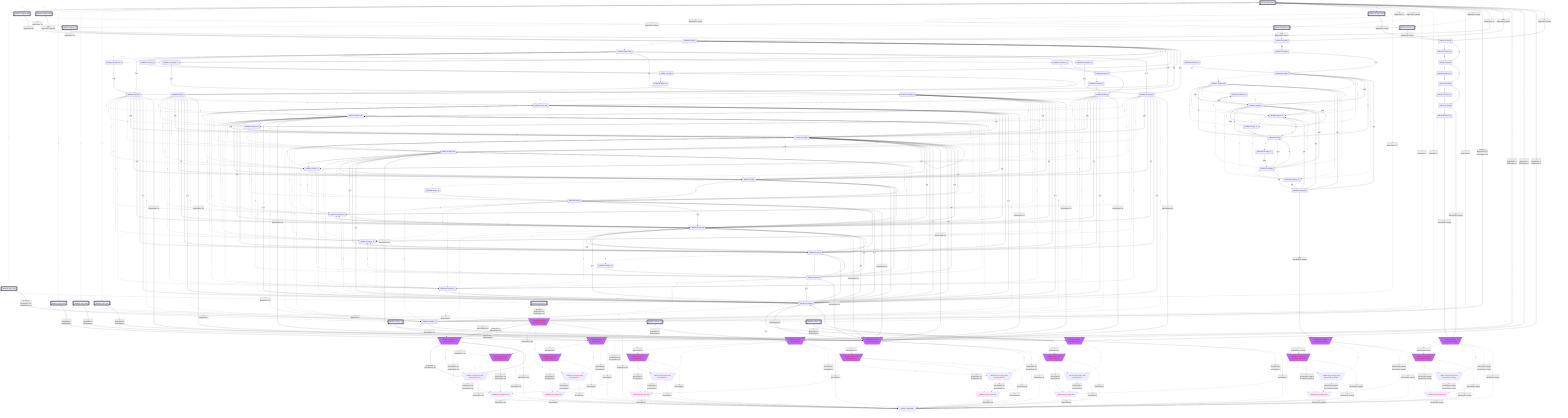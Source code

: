 flowchart
classDef c0001 color:#FF0000;
classDef c0010 stroke-dasharray: 10 10;
classDef c0011 stroke-dasharray: 10 10,color:#FF0000;
classDef c0100 fill:#BB66EE;
classDef c0101 fill:#BB66EE,color:#FF0000;
classDef c0110 fill:#BB66EE,stroke-dasharray: 10 10;
classDef c0111 fill:#BB66EE,stroke-dasharray: 10 10,color:#FF0000;
classDef c1000 stroke:#333,stroke-width:4px;
classDef c1001 stroke:#333,stroke-width:4px,color:#FF0000;
classDef c1010 stroke:#333,stroke-width:4px,stroke-dasharray: 10 10;
classDef c1011 stroke:#333,stroke-width:4px,stroke-dasharray: 10 10,color:#FF0000;
classDef c1100 stroke:#333,stroke-width:4px,fill:#BB66EE;
classDef c1101 stroke:#333,stroke-width:4px,fill:#BB66EE,color:#FF0000;
classDef c1110 stroke:#333,stroke-width:4px,fill:#BB66EE,stroke-dasharray: 10 10;
classDef c1111 stroke:#333,stroke-width:4px,fill:#BB66EE,stroke-dasharray: 10 10,color:#FF0000;
eNFA0_0_29068113[["εNFA0-0 wholeStart"]]
class eNFA0_0_29068113 c1000;
eNFA1_3_5706947[["εNFA1-3 regex start"]]
class eNFA1_3_5706947 c1000;
eNFA2_20_60286428[["εNFA2-20 regex start"]]
class eNFA2_20_60286428 c1000;
eNFA3_16_51362525[["εNFA3-16 regex start"]]
class eNFA3_16_51362525 c1000;
eNFA4_2_59609549[["εNFA4-2 regex start"]]
class eNFA4_2_59609549 c1000;
eNFA5_2_66723899[["εNFA5-2 regex start"]]
class eNFA5_2_66723899 c1000;
eNFA6_2_63644184[["εNFA6-2 regex start"]]
class eNFA6_2_63644184 c1000;
eNFA7_10_35926749[["εNFA7-10 regex start"]]
class eNFA7_10_35926749 c1000;
eNFA1_0_62777276[["εNFA1-0 scope{1, 1}"]]
class eNFA1_0_62777276 c1000;
eNFA2_0_51794604[["εNFA2-0 char{1, 1}"]]
class eNFA2_0_51794604 c1000;
eNFA3_0_52220065[["εNFA3-0 scope{2, 2}"]]
class eNFA3_0_52220065 c1000;
eNFA4_0_25096167[["εNFA4-0 char{1, 1}"]]
class eNFA4_0_25096167 c1000;
eNFA5_0_37914048[["εNFA5-0 char{1, 1}"]]
class eNFA5_0_37914048 c1000;
eNFA6_0_48623467[["εNFA6-0 char{1, 1}"]]
class eNFA6_0_48623467 c1000;
eNFA7_0_50139688[["εNFA7-0 char{1, 1}"]]
class eNFA7_0_50139688 c1000;
eNFA1_1_56353385[\"εNFA1-1 scope[1]
AcceptToken 'Vn'"/]
class eNFA1_1_56353385 c0111;
eNFA2_1_65952567[["εNFA2-1 char[1]"]]
eNFA3_1_56702192[["εNFA3-1 scope[1]"]]
eNFA4_1_24538918[\"εNFA4-1 char[1]
AcceptToken ':'"/]
class eNFA4_1_24538918 c0111;
eNFA5_1_5682118[\"εNFA5-1 char[1]
AcceptToken ';'"/]
class eNFA5_1_5682118 c0111;
eNFA6_1_34958023[\"εNFA6-1 char[1]
AcceptToken '|'"/]
class eNFA6_1_34958023 c0111;
eNFA7_1_29474811[["εNFA7-1 char[1]"]]
eNFA1_2_6261487[\"εNFA1-2 scope{0, ∞}
AcceptToken 'Vn'"/]
class eNFA1_2_6261487 c0111;
eNFA1_4_37418419[\"εNFA1-4 regex end
AcceptToken 'Vn'"/]
class eNFA1_4_37418419 c0111;
eNFA1_5_28124577[\"εNFA1-5 post-regex start
AcceptToken 'Vn'"/]
class eNFA1_5_28124577 c0011;
eNFA1_6_64539275[\"εNFA1-6 post-regex end"/]
class eNFA1_6_64539275 c0011;
eNFA0_1_62873893[\"εNFA0-1 wholeEnd"/]
eNFA2_4_1221454[["εNFA2-4 regex start"]]
eNFA2_2_31828964[["εNFA2-2 scope{1, 1}"]]
eNFA2_6_10993092[["εNFA2-6 char{1, 1}"]]
eNFA2_10_18025225[["εNFA2-10 scope{1, 1}"]]
eNFA2_12_28009298[["εNFA2-12 char{1, 1}"]]
eNFA2_16_50757098[["εNFA2-16 scope{1, 1}"]]
eNFA2_3_7445666[["εNFA2-3 scope[1]"]]
eNFA2_7_42919078[["εNFA2-7 char[1]"]]
eNFA2_11_26604065[["εNFA2-11 scope[1]"]]
eNFA2_13_53893327[["εNFA2-13 char[1]"]]
eNFA2_17_66228075[["εNFA2-17 scope[1]"]]
eNFA3_2_12301139[["εNFA3-2 scope[2]"]]
eNFA4_3_19523678[\"εNFA4-3 regex end
AcceptToken ':'"/]
class eNFA4_3_19523678 c0111;
eNFA4_4_41495374[\"εNFA4-4 post-regex start
AcceptToken ':'"/]
class eNFA4_4_41495374 c0011;
eNFA4_5_28994132[\"εNFA4-5 post-regex end"/]
class eNFA4_5_28994132 c0011;
eNFA5_3_51139063[\"εNFA5-3 regex end
AcceptToken ';'"/]
class eNFA5_3_51139063 c0111;
eNFA5_4_57598390[\"εNFA5-4 post-regex start
AcceptToken ';'"/]
class eNFA5_4_57598390 c0011;
eNFA5_5_59181771[\"εNFA5-5 post-regex end"/]
class eNFA5_5_59181771 c0011;
eNFA6_3_46186755[\"εNFA6-3 regex end
AcceptToken '|'"/]
class eNFA6_3_46186755 c0111;
eNFA6_4_13027616[\"εNFA6-4 post-regex start
AcceptToken '|'"/]
class eNFA6_4_13027616 c0011;
eNFA6_5_59620600[\"εNFA6-5 post-regex end"/]
class eNFA6_5_59620600 c0011;
eNFA7_2_38649495[["εNFA7-2 char{1, 1}"]]
eNFA7_3_56868170[["εNFA7-3 char[1]"]]
eNFA2_5_38109998[["εNFA2-5 regex end"]]
eNFA2_4_13401558[["εNFA2-4 regex start"]]
eNFA2_2_11784443[["εNFA2-2 scope{1, 1}"]]
eNFA2_6_53505165[["εNFA2-6 char{1, 1}"]]
eNFA2_10_38951129[["εNFA2-10 scope{1, 1}"]]
eNFA2_12_15015849[["εNFA2-12 char{1, 1}"]]
eNFA2_16_924914[["εNFA2-16 scope{1, 1}"]]
eNFA2_5_8324231[["εNFA2-5 regex end"]]
eNFA2_3_62661638[["εNFA2-3 scope[1]"]]
eNFA2_7_2367688[["εNFA2-7 char[1]"]]
eNFA2_11_42427912[["εNFA2-11 scope[1]"]]
eNFA2_13_57565064[["εNFA2-13 char[1]"]]
eNFA2_17_14108834[["εNFA2-17 scope[1]"]]
eNFA2_18_12788897[["εNFA2-18 char{1, 1}"]]
eNFA2_19_63498254[\"εNFA2-19 char[1]
AcceptToken 'Vt'"/]
class eNFA2_19_63498254 c0111;
eNFA2_8_50727390[["εNFA2-8 char{1, 1}"]]
eNFA2_9_7809215[["εNFA2-9 char[1]"]]
eNFA2_14_15277900[["εNFA2-14 char{1, 1}"]]
eNFA2_15_3174077[["εNFA2-15 char[1]"]]
eNFA3_3_43601387[["εNFA3-3 scope{1, 1}"]]
eNFA3_4_55773684[["εNFA3-4 scope[1]"]]
eNFA7_4_42051488[["εNFA7-4 char{1, 1}"]]
eNFA7_5_3283372[["εNFA7-5 char[1]"]]
eNFA2_8_21309199[["εNFA2-8 char{1, 1}"]]
eNFA2_9_1964925[["εNFA2-9 char[1]"]]
eNFA2_14_48323534[["εNFA2-14 char{1, 1}"]]
eNFA2_15_17684330[["εNFA2-15 char[1]"]]
eNFA2_21_34613376[\"εNFA2-21 regex end
AcceptToken 'Vt'"/]
class eNFA2_21_34613376 c0111;
eNFA2_22_43084931[\"εNFA2-22 post-regex start
AcceptToken 'Vt'"/]
class eNFA2_22_43084931 c0011;
eNFA2_23_24941249[\"εNFA2-23 post-regex end"/]
class eNFA2_23_24941249 c0011;
eNFA3_7_43982564[["εNFA3-7 regex start"]]
eNFA3_5_5817914[["εNFA3-5 scope{1, 1}"]]
eNFA3_9_60298758[["εNFA3-9 char{1, 1}"]]
eNFA3_8_52361234[["εNFA3-8 regex end"]]
eNFA3_6_47991212[["εNFA3-6 scope[1]"]]
eNFA3_10_64626598[["εNFA3-10 char[1]"]]
eNFA3_13_32201111[["εNFA3-13 scope{2, 2}"]]
eNFA3_14_40557681[["εNFA3-14 scope[1]"]]
eNFA7_6_29550354[["εNFA7-6 char{1, 1}"]]
eNFA7_7_263076[["εNFA7-7 char[1]"]]
eNFA3_11_44768473[["εNFA3-11 scope{1, 1}"]]
eNFA3_12_59870648[["εNFA3-12 scope[1]"]]
eNFA3_15_218537[\"εNFA3-15 scope[2]
AcceptToken 'pattern'"/]
class eNFA3_15_218537 c0111;
eNFA7_8_63946711[["εNFA7-8 char{1, 1}"]]
eNFA7_9_48604010[\"εNFA7-9 char[1]
AcceptToken 'empty'"/]
class eNFA7_9_48604010 c0111;
eNFA3_17_1966838[\"εNFA3-17 regex end
AcceptToken 'pattern'"/]
class eNFA3_17_1966838 c0111;
eNFA3_18_17701543[\"εNFA3-18 post-regex start
AcceptToken 'pattern'"/]
class eNFA3_18_17701543 c0011;
eNFA3_19_23144649[\"εNFA3-19 post-regex end"/]
class eNFA3_19_23144649 c0011;
eNFA7_11_34782913[\"εNFA7-11 regex end
AcceptToken 'empty'"/]
class eNFA7_11_34782913 c0111;
eNFA7_12_44610765[\"εNFA7-12 post-regex start
AcceptToken 'empty'"/]
class eNFA7_12_44610765 c0011;
eNFA7_13_6975252[\"εNFA7-13 post-regex end"/]
class eNFA7_13_6975252 c0011;
eNFA0_0_29068113 -.->|"ε"|eNFA1_3_5706947
eNFA0_0_29068113 -.->|"ε"|eNFA2_20_60286428
eNFA0_0_29068113 -.->|"ε"|eNFA3_16_51362525
eNFA0_0_29068113 -.->|"ε"|eNFA4_2_59609549
eNFA0_0_29068113 -.->|"ε"|eNFA5_2_66723899
eNFA0_0_29068113 -.->|"ε"|eNFA6_2_63644184
eNFA0_0_29068113 -.->|"ε"|eNFA7_10_35926749
eNFA0_0_29068113 -.->|"ε
BeginToken 'Vn'"|eNFA1_0_62777276
eNFA0_0_29068113 -.->|"ε
BeginToken 'Vt'"|eNFA2_0_51794604
eNFA0_0_29068113 -.->|"ε
BeginToken 'pattern'"|eNFA3_0_52220065
eNFA0_0_29068113 -.->|"ε
BeginToken ':'"|eNFA4_0_25096167
eNFA0_0_29068113 -.->|"ε
BeginToken ';'"|eNFA5_0_37914048
eNFA0_0_29068113 -.->|"ε
BeginToken '|'"|eNFA6_0_48623467
eNFA0_0_29068113 -.->|"ε
BeginToken 'empty'"|eNFA7_0_50139688
eNFA0_0_29068113 -->|"[a-zA-Z_]
BeginToken 'Vn'
ExtendToken 'Vn'"|eNFA1_1_56353385
eNFA0_0_29068113 -->|"'
BeginToken 'Vt'"|eNFA2_1_65952567
eNFA0_0_29068113 -->|"[%]
BeginToken 'pattern'"|eNFA3_1_56702192
eNFA0_0_29068113 -->|":
BeginToken ':'
ExtendToken ':'"|eNFA4_1_24538918
eNFA0_0_29068113 -->|";
BeginToken ';'
ExtendToken ';'"|eNFA5_1_5682118
eNFA0_0_29068113 -->|"|
BeginToken '|'
ExtendToken '|'"|eNFA6_1_34958023
eNFA0_0_29068113 -->|"e
BeginToken 'empty'"|eNFA7_1_29474811
eNFA1_3_5706947 -.->|"ε
BeginToken 'Vn'"|eNFA1_0_62777276
eNFA1_3_5706947 -->|"[a-zA-Z_]
BeginToken 'Vn'
ExtendToken 'Vn'"|eNFA1_1_56353385
eNFA2_20_60286428 -.->|"ε
BeginToken 'Vt'"|eNFA2_0_51794604
eNFA2_20_60286428 -->|"'
BeginToken 'Vt'"|eNFA2_1_65952567
eNFA3_16_51362525 -.->|"ε
BeginToken 'pattern'"|eNFA3_0_52220065
eNFA3_16_51362525 -->|"[%]
BeginToken 'pattern'"|eNFA3_1_56702192
eNFA4_2_59609549 -.->|"ε
BeginToken ':'"|eNFA4_0_25096167
eNFA4_2_59609549 -->|":
BeginToken ':'
ExtendToken ':'"|eNFA4_1_24538918
eNFA5_2_66723899 -.->|"ε
BeginToken ';'"|eNFA5_0_37914048
eNFA5_2_66723899 -->|";
BeginToken ';'
ExtendToken ';'"|eNFA5_1_5682118
eNFA6_2_63644184 -.->|"ε
BeginToken '|'"|eNFA6_0_48623467
eNFA6_2_63644184 -->|"|
BeginToken '|'
ExtendToken '|'"|eNFA6_1_34958023
eNFA7_10_35926749 -.->|"ε
BeginToken 'empty'"|eNFA7_0_50139688
eNFA7_10_35926749 -->|"e
BeginToken 'empty'"|eNFA7_1_29474811
eNFA1_0_62777276 -->|"[a-zA-Z_]
BeginToken 'Vn'
ExtendToken 'Vn'"|eNFA1_1_56353385
eNFA2_0_51794604 -->|"'
BeginToken 'Vt'"|eNFA2_1_65952567
eNFA3_0_52220065 -->|"[%]
BeginToken 'pattern'"|eNFA3_1_56702192
eNFA4_0_25096167 -->|":
BeginToken ':'
ExtendToken ':'"|eNFA4_1_24538918
eNFA5_0_37914048 -->|";
BeginToken ';'
ExtendToken ';'"|eNFA5_1_5682118
eNFA6_0_48623467 -->|"|
BeginToken '|'
ExtendToken '|'"|eNFA6_1_34958023
eNFA7_0_50139688 -->|"e
BeginToken 'empty'"|eNFA7_1_29474811
eNFA1_1_56353385 -.->|"ε
ExtendToken 'Vn'"|eNFA1_2_6261487
eNFA1_1_56353385 -->|"[a-zA-Z0-9_]
ExtendToken 'Vn'"|eNFA1_2_6261487
eNFA1_1_56353385 -.->|"ε
ExtendToken 'Vn'"|eNFA1_4_37418419
eNFA1_1_56353385 -.->|"ε"|eNFA1_5_28124577
eNFA1_1_56353385 -.->|"ε
CheckToken 'Vn'
AcceptToken 'Vn'"|eNFA1_6_64539275
eNFA1_1_56353385 -.->|"ε
CheckToken 'Vn'"|eNFA0_1_62873893
eNFA2_1_65952567 -.->|"ε"|eNFA2_4_1221454
eNFA2_1_65952567 -.->|"ε"|eNFA2_2_31828964
eNFA2_1_65952567 -.->|"ε"|eNFA2_6_10993092
eNFA2_1_65952567 -.->|"ε"|eNFA2_10_18025225
eNFA2_1_65952567 -.->|"ε"|eNFA2_12_28009298
eNFA2_1_65952567 -.->|"ε"|eNFA2_16_50757098
eNFA2_1_65952567 -->|"[#32;-&]"|eNFA2_3_7445666
eNFA2_1_65952567 -->|"#92;"|eNFA2_7_42919078
eNFA2_1_65952567 -->|"[(-[]"|eNFA2_11_26604065
eNFA2_1_65952567 -->|"#92;"|eNFA2_13_53893327
eNFA2_1_65952567 -->|"[]-~]"|eNFA2_17_66228075
eNFA3_1_56702192 -->|"[%]"|eNFA3_2_12301139
eNFA4_1_24538918 -.->|"ε
ExtendToken ':'"|eNFA4_3_19523678
eNFA4_1_24538918 -.->|"ε"|eNFA4_4_41495374
eNFA4_1_24538918 -.->|"ε
CheckToken ':'
AcceptToken ':'"|eNFA4_5_28994132
eNFA4_1_24538918 -.->|"ε
CheckToken ':'"|eNFA0_1_62873893
eNFA5_1_5682118 -.->|"ε
ExtendToken ';'"|eNFA5_3_51139063
eNFA5_1_5682118 -.->|"ε"|eNFA5_4_57598390
eNFA5_1_5682118 -.->|"ε
CheckToken ';'
AcceptToken ';'"|eNFA5_5_59181771
eNFA5_1_5682118 -.->|"ε
CheckToken ';'"|eNFA0_1_62873893
eNFA6_1_34958023 -.->|"ε
ExtendToken '|'"|eNFA6_3_46186755
eNFA6_1_34958023 -.->|"ε"|eNFA6_4_13027616
eNFA6_1_34958023 -.->|"ε
CheckToken '|'
AcceptToken '|'"|eNFA6_5_59620600
eNFA6_1_34958023 -.->|"ε
CheckToken '|'"|eNFA0_1_62873893
eNFA7_1_29474811 -.->|"ε"|eNFA7_2_38649495
eNFA7_1_29474811 -->|"m"|eNFA7_3_56868170
eNFA1_2_6261487 -->|"[a-zA-Z0-9_]
ExtendToken 'Vn'"|eNFA1_2_6261487
eNFA1_2_6261487 -.->|"ε
ExtendToken 'Vn'"|eNFA1_4_37418419
eNFA1_2_6261487 -.->|"ε"|eNFA1_5_28124577
eNFA1_2_6261487 -.->|"ε
CheckToken 'Vn'
AcceptToken 'Vn'"|eNFA1_6_64539275
eNFA1_2_6261487 -.->|"ε
CheckToken 'Vn'"|eNFA0_1_62873893
eNFA1_4_37418419 -.->|"ε"|eNFA1_5_28124577
eNFA1_4_37418419 -.->|"ε
CheckToken 'Vn'
AcceptToken 'Vn'"|eNFA1_6_64539275
eNFA1_4_37418419 -.->|"ε
CheckToken 'Vn'"|eNFA0_1_62873893
eNFA1_5_28124577 -.->|"ε
CheckToken 'Vn'
AcceptToken 'Vn'"|eNFA1_6_64539275
eNFA1_5_28124577 -.->|"ε
CheckToken 'Vn'"|eNFA0_1_62873893
eNFA1_6_64539275 -.->|"ε
CheckToken 'Vn'"|eNFA0_1_62873893
eNFA2_4_1221454 -.->|"ε"|eNFA2_2_31828964
eNFA2_4_1221454 -.->|"ε"|eNFA2_6_10993092
eNFA2_4_1221454 -.->|"ε"|eNFA2_10_18025225
eNFA2_4_1221454 -.->|"ε"|eNFA2_12_28009298
eNFA2_4_1221454 -.->|"ε"|eNFA2_16_50757098
eNFA2_4_1221454 -->|"[#32;-&]"|eNFA2_3_7445666
eNFA2_4_1221454 -->|"#92;"|eNFA2_7_42919078
eNFA2_4_1221454 -->|"[(-[]"|eNFA2_11_26604065
eNFA2_4_1221454 -->|"#92;"|eNFA2_13_53893327
eNFA2_4_1221454 -->|"[]-~]"|eNFA2_17_66228075
eNFA2_2_31828964 -->|"[#32;-&]"|eNFA2_3_7445666
eNFA2_6_10993092 -->|"#92;"|eNFA2_7_42919078
eNFA2_10_18025225 -->|"[(-[]"|eNFA2_11_26604065
eNFA2_12_28009298 -->|"#92;"|eNFA2_13_53893327
eNFA2_16_50757098 -->|"[]-~]"|eNFA2_17_66228075
eNFA2_3_7445666 -.->|"ε"|eNFA2_5_38109998
eNFA2_3_7445666 -.->|"ε"|eNFA2_4_13401558
eNFA2_3_7445666 -.->|"ε"|eNFA2_2_11784443
eNFA2_3_7445666 -.->|"ε"|eNFA2_6_53505165
eNFA2_3_7445666 -.->|"ε"|eNFA2_10_38951129
eNFA2_3_7445666 -.->|"ε"|eNFA2_12_15015849
eNFA2_3_7445666 -.->|"ε"|eNFA2_16_924914
eNFA2_3_7445666 -.->|"ε"|eNFA2_5_8324231
eNFA2_3_7445666 -->|"[#32;-&]"|eNFA2_3_62661638
eNFA2_3_7445666 -->|"#92;"|eNFA2_7_2367688
eNFA2_3_7445666 -->|"[(-[]"|eNFA2_11_42427912
eNFA2_3_7445666 -->|"#92;"|eNFA2_13_57565064
eNFA2_3_7445666 -->|"[]-~]"|eNFA2_17_14108834
eNFA2_3_7445666 -.->|"ε"|eNFA2_18_12788897
eNFA2_3_7445666 -->|"'
ExtendToken 'Vt'"|eNFA2_19_63498254
eNFA2_7_42919078 -.->|"ε"|eNFA2_8_50727390
eNFA2_7_42919078 -->|"'"|eNFA2_9_7809215
eNFA2_11_26604065 -.->|"ε"|eNFA2_5_38109998
eNFA2_11_26604065 -.->|"ε"|eNFA2_4_13401558
eNFA2_11_26604065 -.->|"ε"|eNFA2_2_11784443
eNFA2_11_26604065 -.->|"ε"|eNFA2_6_53505165
eNFA2_11_26604065 -.->|"ε"|eNFA2_10_38951129
eNFA2_11_26604065 -.->|"ε"|eNFA2_12_15015849
eNFA2_11_26604065 -.->|"ε"|eNFA2_16_924914
eNFA2_11_26604065 -.->|"ε"|eNFA2_5_8324231
eNFA2_11_26604065 -->|"[#32;-&]"|eNFA2_3_62661638
eNFA2_11_26604065 -->|"#92;"|eNFA2_7_2367688
eNFA2_11_26604065 -->|"[(-[]"|eNFA2_11_42427912
eNFA2_11_26604065 -->|"#92;"|eNFA2_13_57565064
eNFA2_11_26604065 -->|"[]-~]"|eNFA2_17_14108834
eNFA2_11_26604065 -.->|"ε"|eNFA2_18_12788897
eNFA2_11_26604065 -->|"'
ExtendToken 'Vt'"|eNFA2_19_63498254
eNFA2_13_53893327 -.->|"ε"|eNFA2_14_15277900
eNFA2_13_53893327 -->|"#92;"|eNFA2_15_3174077
eNFA2_17_66228075 -.->|"ε"|eNFA2_5_38109998
eNFA2_17_66228075 -.->|"ε"|eNFA2_4_13401558
eNFA2_17_66228075 -.->|"ε"|eNFA2_2_11784443
eNFA2_17_66228075 -.->|"ε"|eNFA2_6_53505165
eNFA2_17_66228075 -.->|"ε"|eNFA2_10_38951129
eNFA2_17_66228075 -.->|"ε"|eNFA2_12_15015849
eNFA2_17_66228075 -.->|"ε"|eNFA2_16_924914
eNFA2_17_66228075 -.->|"ε"|eNFA2_5_8324231
eNFA2_17_66228075 -->|"[#32;-&]"|eNFA2_3_62661638
eNFA2_17_66228075 -->|"#92;"|eNFA2_7_2367688
eNFA2_17_66228075 -->|"[(-[]"|eNFA2_11_42427912
eNFA2_17_66228075 -->|"#92;"|eNFA2_13_57565064
eNFA2_17_66228075 -->|"[]-~]"|eNFA2_17_14108834
eNFA2_17_66228075 -.->|"ε"|eNFA2_18_12788897
eNFA2_17_66228075 -->|"'
ExtendToken 'Vt'"|eNFA2_19_63498254
eNFA3_2_12301139 -.->|"ε"|eNFA3_3_43601387
eNFA3_2_12301139 -->|"[#32;-~]"|eNFA3_4_55773684
eNFA4_3_19523678 -.->|"ε"|eNFA4_4_41495374
eNFA4_3_19523678 -.->|"ε
CheckToken ':'
AcceptToken ':'"|eNFA4_5_28994132
eNFA4_3_19523678 -.->|"ε
CheckToken ':'"|eNFA0_1_62873893
eNFA4_4_41495374 -.->|"ε
CheckToken ':'
AcceptToken ':'"|eNFA4_5_28994132
eNFA4_4_41495374 -.->|"ε
CheckToken ':'"|eNFA0_1_62873893
eNFA4_5_28994132 -.->|"ε
CheckToken ':'"|eNFA0_1_62873893
eNFA5_3_51139063 -.->|"ε"|eNFA5_4_57598390
eNFA5_3_51139063 -.->|"ε
CheckToken ';'
AcceptToken ';'"|eNFA5_5_59181771
eNFA5_3_51139063 -.->|"ε
CheckToken ';'"|eNFA0_1_62873893
eNFA5_4_57598390 -.->|"ε
CheckToken ';'
AcceptToken ';'"|eNFA5_5_59181771
eNFA5_4_57598390 -.->|"ε
CheckToken ';'"|eNFA0_1_62873893
eNFA5_5_59181771 -.->|"ε
CheckToken ';'"|eNFA0_1_62873893
eNFA6_3_46186755 -.->|"ε"|eNFA6_4_13027616
eNFA6_3_46186755 -.->|"ε
CheckToken '|'
AcceptToken '|'"|eNFA6_5_59620600
eNFA6_3_46186755 -.->|"ε
CheckToken '|'"|eNFA0_1_62873893
eNFA6_4_13027616 -.->|"ε
CheckToken '|'
AcceptToken '|'"|eNFA6_5_59620600
eNFA6_4_13027616 -.->|"ε
CheckToken '|'"|eNFA0_1_62873893
eNFA6_5_59620600 -.->|"ε
CheckToken '|'"|eNFA0_1_62873893
eNFA7_2_38649495 -->|"m"|eNFA7_3_56868170
eNFA7_3_56868170 -.->|"ε"|eNFA7_4_42051488
eNFA7_3_56868170 -->|"p"|eNFA7_5_3283372
eNFA2_5_38109998 -.->|"ε"|eNFA2_4_13401558
eNFA2_5_38109998 -.->|"ε"|eNFA2_2_11784443
eNFA2_5_38109998 -.->|"ε"|eNFA2_6_53505165
eNFA2_5_38109998 -.->|"ε"|eNFA2_10_38951129
eNFA2_5_38109998 -.->|"ε"|eNFA2_12_15015849
eNFA2_5_38109998 -.->|"ε"|eNFA2_16_924914
eNFA2_5_38109998 -.->|"ε"|eNFA2_5_8324231
eNFA2_5_38109998 -->|"[#32;-&]"|eNFA2_3_62661638
eNFA2_5_38109998 -->|"#92;"|eNFA2_7_2367688
eNFA2_5_38109998 -->|"[(-[]"|eNFA2_11_42427912
eNFA2_5_38109998 -->|"#92;"|eNFA2_13_57565064
eNFA2_5_38109998 -->|"[]-~]"|eNFA2_17_14108834
eNFA2_5_38109998 -.->|"ε"|eNFA2_18_12788897
eNFA2_5_38109998 -->|"'
ExtendToken 'Vt'"|eNFA2_19_63498254
eNFA2_4_13401558 -.->|"ε"|eNFA2_2_11784443
eNFA2_4_13401558 -.->|"ε"|eNFA2_6_53505165
eNFA2_4_13401558 -.->|"ε"|eNFA2_10_38951129
eNFA2_4_13401558 -.->|"ε"|eNFA2_12_15015849
eNFA2_4_13401558 -.->|"ε"|eNFA2_16_924914
eNFA2_4_13401558 -.->|"ε"|eNFA2_5_8324231
eNFA2_4_13401558 -->|"[#32;-&]"|eNFA2_3_62661638
eNFA2_4_13401558 -->|"#92;"|eNFA2_7_2367688
eNFA2_4_13401558 -->|"[(-[]"|eNFA2_11_42427912
eNFA2_4_13401558 -->|"#92;"|eNFA2_13_57565064
eNFA2_4_13401558 -->|"[]-~]"|eNFA2_17_14108834
eNFA2_4_13401558 -.->|"ε"|eNFA2_4_13401558
eNFA2_4_13401558 -.->|"ε"|eNFA2_18_12788897
eNFA2_4_13401558 -->|"'
ExtendToken 'Vt'"|eNFA2_19_63498254
eNFA2_2_11784443 -->|"[#32;-&]"|eNFA2_3_62661638
eNFA2_6_53505165 -->|"#92;"|eNFA2_7_2367688
eNFA2_10_38951129 -->|"[(-[]"|eNFA2_11_42427912
eNFA2_12_15015849 -->|"#92;"|eNFA2_13_57565064
eNFA2_16_924914 -->|"[]-~]"|eNFA2_17_14108834
eNFA2_5_8324231 -.->|"ε"|eNFA2_4_13401558
eNFA2_5_8324231 -.->|"ε"|eNFA2_18_12788897
eNFA2_5_8324231 -.->|"ε"|eNFA2_2_11784443
eNFA2_5_8324231 -.->|"ε"|eNFA2_6_53505165
eNFA2_5_8324231 -.->|"ε"|eNFA2_10_38951129
eNFA2_5_8324231 -.->|"ε"|eNFA2_12_15015849
eNFA2_5_8324231 -.->|"ε"|eNFA2_16_924914
eNFA2_5_8324231 -.->|"ε"|eNFA2_5_8324231
eNFA2_5_8324231 -->|"[#32;-&]"|eNFA2_3_62661638
eNFA2_5_8324231 -->|"#92;"|eNFA2_7_2367688
eNFA2_5_8324231 -->|"[(-[]"|eNFA2_11_42427912
eNFA2_5_8324231 -->|"#92;"|eNFA2_13_57565064
eNFA2_5_8324231 -->|"[]-~]"|eNFA2_17_14108834
eNFA2_5_8324231 -->|"'
ExtendToken 'Vt'"|eNFA2_19_63498254
eNFA2_3_62661638 -.->|"ε"|eNFA2_5_8324231
eNFA2_3_62661638 -.->|"ε"|eNFA2_4_13401558
eNFA2_3_62661638 -.->|"ε"|eNFA2_18_12788897
eNFA2_3_62661638 -.->|"ε"|eNFA2_2_11784443
eNFA2_3_62661638 -.->|"ε"|eNFA2_6_53505165
eNFA2_3_62661638 -.->|"ε"|eNFA2_10_38951129
eNFA2_3_62661638 -.->|"ε"|eNFA2_12_15015849
eNFA2_3_62661638 -.->|"ε"|eNFA2_16_924914
eNFA2_3_62661638 -->|"[#32;-&]"|eNFA2_3_62661638
eNFA2_3_62661638 -->|"#92;"|eNFA2_7_2367688
eNFA2_3_62661638 -->|"[(-[]"|eNFA2_11_42427912
eNFA2_3_62661638 -->|"#92;"|eNFA2_13_57565064
eNFA2_3_62661638 -->|"[]-~]"|eNFA2_17_14108834
eNFA2_3_62661638 -->|"'
ExtendToken 'Vt'"|eNFA2_19_63498254
eNFA2_7_2367688 -.->|"ε"|eNFA2_8_21309199
eNFA2_7_2367688 -->|"'"|eNFA2_9_1964925
eNFA2_11_42427912 -.->|"ε"|eNFA2_5_8324231
eNFA2_11_42427912 -.->|"ε"|eNFA2_4_13401558
eNFA2_11_42427912 -.->|"ε"|eNFA2_18_12788897
eNFA2_11_42427912 -.->|"ε"|eNFA2_2_11784443
eNFA2_11_42427912 -.->|"ε"|eNFA2_6_53505165
eNFA2_11_42427912 -.->|"ε"|eNFA2_10_38951129
eNFA2_11_42427912 -.->|"ε"|eNFA2_12_15015849
eNFA2_11_42427912 -.->|"ε"|eNFA2_16_924914
eNFA2_11_42427912 -->|"[#32;-&]"|eNFA2_3_62661638
eNFA2_11_42427912 -->|"#92;"|eNFA2_7_2367688
eNFA2_11_42427912 -->|"[(-[]"|eNFA2_11_42427912
eNFA2_11_42427912 -->|"#92;"|eNFA2_13_57565064
eNFA2_11_42427912 -->|"[]-~]"|eNFA2_17_14108834
eNFA2_11_42427912 -->|"'
ExtendToken 'Vt'"|eNFA2_19_63498254
eNFA2_13_57565064 -.->|"ε"|eNFA2_14_48323534
eNFA2_13_57565064 -->|"#92;"|eNFA2_15_17684330
eNFA2_17_14108834 -.->|"ε"|eNFA2_5_8324231
eNFA2_17_14108834 -.->|"ε"|eNFA2_4_13401558
eNFA2_17_14108834 -.->|"ε"|eNFA2_18_12788897
eNFA2_17_14108834 -.->|"ε"|eNFA2_2_11784443
eNFA2_17_14108834 -.->|"ε"|eNFA2_6_53505165
eNFA2_17_14108834 -.->|"ε"|eNFA2_10_38951129
eNFA2_17_14108834 -.->|"ε"|eNFA2_12_15015849
eNFA2_17_14108834 -.->|"ε"|eNFA2_16_924914
eNFA2_17_14108834 -->|"[#32;-&]"|eNFA2_3_62661638
eNFA2_17_14108834 -->|"#92;"|eNFA2_7_2367688
eNFA2_17_14108834 -->|"[(-[]"|eNFA2_11_42427912
eNFA2_17_14108834 -->|"#92;"|eNFA2_13_57565064
eNFA2_17_14108834 -->|"[]-~]"|eNFA2_17_14108834
eNFA2_17_14108834 -->|"'
ExtendToken 'Vt'"|eNFA2_19_63498254
eNFA2_18_12788897 -->|"'
ExtendToken 'Vt'"|eNFA2_19_63498254
eNFA2_19_63498254 -.->|"ε
ExtendToken 'Vt'"|eNFA2_21_34613376
eNFA2_19_63498254 -.->|"ε"|eNFA2_22_43084931
eNFA2_19_63498254 -.->|"ε
CheckToken 'Vt'
AcceptToken 'Vt'"|eNFA2_23_24941249
eNFA2_19_63498254 -.->|"ε
CheckToken 'Vt'"|eNFA0_1_62873893
eNFA2_8_50727390 -->|"'"|eNFA2_9_7809215
eNFA2_9_7809215 -.->|"ε"|eNFA2_5_38109998
eNFA2_9_7809215 -.->|"ε"|eNFA2_4_13401558
eNFA2_9_7809215 -.->|"ε"|eNFA2_2_11784443
eNFA2_9_7809215 -.->|"ε"|eNFA2_6_53505165
eNFA2_9_7809215 -.->|"ε"|eNFA2_10_38951129
eNFA2_9_7809215 -.->|"ε"|eNFA2_12_15015849
eNFA2_9_7809215 -.->|"ε"|eNFA2_16_924914
eNFA2_9_7809215 -.->|"ε"|eNFA2_5_8324231
eNFA2_9_7809215 -->|"[#32;-&]"|eNFA2_3_62661638
eNFA2_9_7809215 -->|"#92;"|eNFA2_7_2367688
eNFA2_9_7809215 -->|"[(-[]"|eNFA2_11_42427912
eNFA2_9_7809215 -->|"#92;"|eNFA2_13_57565064
eNFA2_9_7809215 -->|"[]-~]"|eNFA2_17_14108834
eNFA2_9_7809215 -.->|"ε"|eNFA2_18_12788897
eNFA2_9_7809215 -->|"'
ExtendToken 'Vt'"|eNFA2_19_63498254
eNFA2_14_15277900 -->|"#92;"|eNFA2_15_3174077
eNFA2_15_3174077 -.->|"ε"|eNFA2_5_38109998
eNFA2_15_3174077 -.->|"ε"|eNFA2_4_13401558
eNFA2_15_3174077 -.->|"ε"|eNFA2_2_11784443
eNFA2_15_3174077 -.->|"ε"|eNFA2_6_53505165
eNFA2_15_3174077 -.->|"ε"|eNFA2_10_38951129
eNFA2_15_3174077 -.->|"ε"|eNFA2_12_15015849
eNFA2_15_3174077 -.->|"ε"|eNFA2_16_924914
eNFA2_15_3174077 -.->|"ε"|eNFA2_5_8324231
eNFA2_15_3174077 -->|"[#32;-&]"|eNFA2_3_62661638
eNFA2_15_3174077 -->|"#92;"|eNFA2_7_2367688
eNFA2_15_3174077 -->|"[(-[]"|eNFA2_11_42427912
eNFA2_15_3174077 -->|"#92;"|eNFA2_13_57565064
eNFA2_15_3174077 -->|"[]-~]"|eNFA2_17_14108834
eNFA2_15_3174077 -.->|"ε"|eNFA2_18_12788897
eNFA2_15_3174077 -->|"'
ExtendToken 'Vt'"|eNFA2_19_63498254
eNFA3_3_43601387 -->|"[#32;-~]"|eNFA3_4_55773684
eNFA3_4_55773684 -.->|"ε"|eNFA3_7_43982564
eNFA3_4_55773684 -.->|"ε"|eNFA3_5_5817914
eNFA3_4_55773684 -.->|"ε"|eNFA3_9_60298758
eNFA3_4_55773684 -.->|"ε"|eNFA3_8_52361234
eNFA3_4_55773684 -->|"[^%]"|eNFA3_6_47991212
eNFA3_4_55773684 -->|"%"|eNFA3_10_64626598
eNFA3_4_55773684 -.->|"ε"|eNFA3_13_32201111
eNFA3_4_55773684 -->|"[%]"|eNFA3_14_40557681
eNFA7_4_42051488 -->|"p"|eNFA7_5_3283372
eNFA7_5_3283372 -.->|"ε"|eNFA7_6_29550354
eNFA7_5_3283372 -->|"t"|eNFA7_7_263076
eNFA2_8_21309199 -->|"'"|eNFA2_9_1964925
eNFA2_9_1964925 -.->|"ε"|eNFA2_5_8324231
eNFA2_9_1964925 -.->|"ε"|eNFA2_4_13401558
eNFA2_9_1964925 -.->|"ε"|eNFA2_18_12788897
eNFA2_9_1964925 -.->|"ε"|eNFA2_2_11784443
eNFA2_9_1964925 -.->|"ε"|eNFA2_6_53505165
eNFA2_9_1964925 -.->|"ε"|eNFA2_10_38951129
eNFA2_9_1964925 -.->|"ε"|eNFA2_12_15015849
eNFA2_9_1964925 -.->|"ε"|eNFA2_16_924914
eNFA2_9_1964925 -->|"[#32;-&]"|eNFA2_3_62661638
eNFA2_9_1964925 -->|"#92;"|eNFA2_7_2367688
eNFA2_9_1964925 -->|"[(-[]"|eNFA2_11_42427912
eNFA2_9_1964925 -->|"#92;"|eNFA2_13_57565064
eNFA2_9_1964925 -->|"[]-~]"|eNFA2_17_14108834
eNFA2_9_1964925 -->|"'
ExtendToken 'Vt'"|eNFA2_19_63498254
eNFA2_14_48323534 -->|"#92;"|eNFA2_15_17684330
eNFA2_15_17684330 -.->|"ε"|eNFA2_5_8324231
eNFA2_15_17684330 -.->|"ε"|eNFA2_4_13401558
eNFA2_15_17684330 -.->|"ε"|eNFA2_18_12788897
eNFA2_15_17684330 -.->|"ε"|eNFA2_2_11784443
eNFA2_15_17684330 -.->|"ε"|eNFA2_6_53505165
eNFA2_15_17684330 -.->|"ε"|eNFA2_10_38951129
eNFA2_15_17684330 -.->|"ε"|eNFA2_12_15015849
eNFA2_15_17684330 -.->|"ε"|eNFA2_16_924914
eNFA2_15_17684330 -->|"[#32;-&]"|eNFA2_3_62661638
eNFA2_15_17684330 -->|"#92;"|eNFA2_7_2367688
eNFA2_15_17684330 -->|"[(-[]"|eNFA2_11_42427912
eNFA2_15_17684330 -->|"#92;"|eNFA2_13_57565064
eNFA2_15_17684330 -->|"[]-~]"|eNFA2_17_14108834
eNFA2_15_17684330 -->|"'
ExtendToken 'Vt'"|eNFA2_19_63498254
eNFA2_21_34613376 -.->|"ε"|eNFA2_22_43084931
eNFA2_21_34613376 -.->|"ε
CheckToken 'Vt'
AcceptToken 'Vt'"|eNFA2_23_24941249
eNFA2_21_34613376 -.->|"ε
CheckToken 'Vt'"|eNFA0_1_62873893
eNFA2_22_43084931 -.->|"ε
CheckToken 'Vt'
AcceptToken 'Vt'"|eNFA2_23_24941249
eNFA2_22_43084931 -.->|"ε
CheckToken 'Vt'"|eNFA0_1_62873893
eNFA2_23_24941249 -.->|"ε
CheckToken 'Vt'"|eNFA0_1_62873893
eNFA3_7_43982564 -.->|"ε"|eNFA3_5_5817914
eNFA3_7_43982564 -.->|"ε"|eNFA3_9_60298758
eNFA3_7_43982564 -.->|"ε"|eNFA3_8_52361234
eNFA3_7_43982564 -->|"[^%]"|eNFA3_6_47991212
eNFA3_7_43982564 -->|"%"|eNFA3_10_64626598
eNFA3_7_43982564 -.->|"ε"|eNFA3_7_43982564
eNFA3_7_43982564 -.->|"ε"|eNFA3_13_32201111
eNFA3_7_43982564 -->|"[%]"|eNFA3_14_40557681
eNFA3_5_5817914 -->|"[^%]"|eNFA3_6_47991212
eNFA3_9_60298758 -->|"%"|eNFA3_10_64626598
eNFA3_8_52361234 -.->|"ε"|eNFA3_7_43982564
eNFA3_8_52361234 -.->|"ε"|eNFA3_13_32201111
eNFA3_8_52361234 -.->|"ε"|eNFA3_5_5817914
eNFA3_8_52361234 -.->|"ε"|eNFA3_9_60298758
eNFA3_8_52361234 -.->|"ε"|eNFA3_8_52361234
eNFA3_8_52361234 -->|"[^%]"|eNFA3_6_47991212
eNFA3_8_52361234 -->|"%"|eNFA3_10_64626598
eNFA3_8_52361234 -->|"[%]"|eNFA3_14_40557681
eNFA3_6_47991212 -.->|"ε"|eNFA3_8_52361234
eNFA3_6_47991212 -.->|"ε"|eNFA3_7_43982564
eNFA3_6_47991212 -.->|"ε"|eNFA3_13_32201111
eNFA3_6_47991212 -.->|"ε"|eNFA3_5_5817914
eNFA3_6_47991212 -.->|"ε"|eNFA3_9_60298758
eNFA3_6_47991212 -->|"[^%]"|eNFA3_6_47991212
eNFA3_6_47991212 -->|"%"|eNFA3_10_64626598
eNFA3_6_47991212 -->|"[%]"|eNFA3_14_40557681
eNFA3_10_64626598 -.->|"ε"|eNFA3_11_44768473
eNFA3_10_64626598 -->|"[^%]"|eNFA3_12_59870648
eNFA3_13_32201111 -->|"[%]"|eNFA3_14_40557681
eNFA3_14_40557681 -->|"[%]
ExtendToken 'pattern'"|eNFA3_15_218537
eNFA7_6_29550354 -->|"t"|eNFA7_7_263076
eNFA7_7_263076 -.->|"ε"|eNFA7_8_63946711
eNFA7_7_263076 -->|"y
ExtendToken 'empty'"|eNFA7_9_48604010
eNFA3_11_44768473 -->|"[^%]"|eNFA3_12_59870648
eNFA3_12_59870648 -.->|"ε"|eNFA3_8_52361234
eNFA3_12_59870648 -.->|"ε"|eNFA3_7_43982564
eNFA3_12_59870648 -.->|"ε"|eNFA3_13_32201111
eNFA3_12_59870648 -.->|"ε"|eNFA3_5_5817914
eNFA3_12_59870648 -.->|"ε"|eNFA3_9_60298758
eNFA3_12_59870648 -->|"[^%]"|eNFA3_6_47991212
eNFA3_12_59870648 -->|"%"|eNFA3_10_64626598
eNFA3_12_59870648 -->|"[%]"|eNFA3_14_40557681
eNFA3_15_218537 -.->|"ε
ExtendToken 'pattern'"|eNFA3_17_1966838
eNFA3_15_218537 -.->|"ε"|eNFA3_18_17701543
eNFA3_15_218537 -.->|"ε
CheckToken 'pattern'
AcceptToken 'pattern'"|eNFA3_19_23144649
eNFA3_15_218537 -.->|"ε
CheckToken 'pattern'"|eNFA0_1_62873893
eNFA7_8_63946711 -->|"y
ExtendToken 'empty'"|eNFA7_9_48604010
eNFA7_9_48604010 -.->|"ε
ExtendToken 'empty'"|eNFA7_11_34782913
eNFA7_9_48604010 -.->|"ε"|eNFA7_12_44610765
eNFA7_9_48604010 -.->|"ε
CheckToken 'empty'
AcceptToken 'empty'"|eNFA7_13_6975252
eNFA7_9_48604010 -.->|"ε
CheckToken 'empty'"|eNFA0_1_62873893
eNFA3_17_1966838 -.->|"ε"|eNFA3_18_17701543
eNFA3_17_1966838 -.->|"ε
CheckToken 'pattern'
AcceptToken 'pattern'"|eNFA3_19_23144649
eNFA3_17_1966838 -.->|"ε
CheckToken 'pattern'"|eNFA0_1_62873893
eNFA3_18_17701543 -.->|"ε
CheckToken 'pattern'
AcceptToken 'pattern'"|eNFA3_19_23144649
eNFA3_18_17701543 -.->|"ε
CheckToken 'pattern'"|eNFA0_1_62873893
eNFA3_19_23144649 -.->|"ε
CheckToken 'pattern'"|eNFA0_1_62873893
eNFA7_11_34782913 -.->|"ε"|eNFA7_12_44610765
eNFA7_11_34782913 -.->|"ε
CheckToken 'empty'
AcceptToken 'empty'"|eNFA7_13_6975252
eNFA7_11_34782913 -.->|"ε
CheckToken 'empty'"|eNFA0_1_62873893
eNFA7_12_44610765 -.->|"ε
CheckToken 'empty'
AcceptToken 'empty'"|eNFA7_13_6975252
eNFA7_12_44610765 -.->|"ε
CheckToken 'empty'"|eNFA0_1_62873893
eNFA7_13_6975252 -.->|"ε
CheckToken 'empty'"|eNFA0_1_62873893